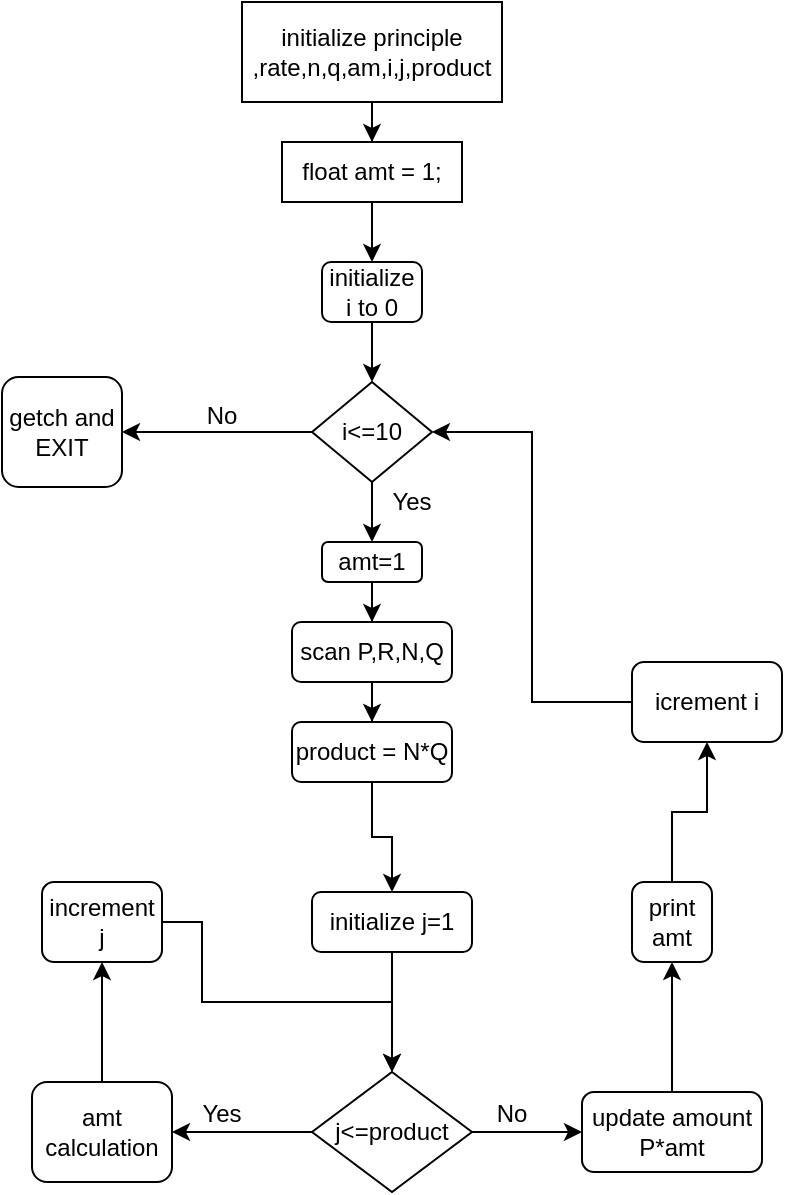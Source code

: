 <mxfile version="13.6.2" type="github">
  <diagram id="1OWYhEAeBB51fPyW-IXh" name="Page-1">
    <mxGraphModel dx="1019" dy="625" grid="1" gridSize="10" guides="1" tooltips="1" connect="1" arrows="1" fold="1" page="1" pageScale="1" pageWidth="850" pageHeight="1100" math="0" shadow="0">
      <root>
        <mxCell id="0" />
        <mxCell id="1" parent="0" />
        <mxCell id="4agxNPbAbbzRCfOM3dOF-6" style="edgeStyle=orthogonalEdgeStyle;rounded=0;orthogonalLoop=1;jettySize=auto;html=1;" edge="1" parent="1" source="4agxNPbAbbzRCfOM3dOF-2" target="4agxNPbAbbzRCfOM3dOF-3">
          <mxGeometry relative="1" as="geometry" />
        </mxCell>
        <mxCell id="4agxNPbAbbzRCfOM3dOF-2" value="initialize principle ,rate,n,q,am,i,j,product" style="rounded=0;whiteSpace=wrap;html=1;" vertex="1" parent="1">
          <mxGeometry x="280" y="30" width="130" height="50" as="geometry" />
        </mxCell>
        <mxCell id="4agxNPbAbbzRCfOM3dOF-7" style="edgeStyle=orthogonalEdgeStyle;rounded=0;orthogonalLoop=1;jettySize=auto;html=1;" edge="1" parent="1" source="4agxNPbAbbzRCfOM3dOF-3" target="4agxNPbAbbzRCfOM3dOF-4">
          <mxGeometry relative="1" as="geometry" />
        </mxCell>
        <mxCell id="4agxNPbAbbzRCfOM3dOF-3" value="float amt = 1;" style="rounded=0;whiteSpace=wrap;html=1;" vertex="1" parent="1">
          <mxGeometry x="300" y="100" width="90" height="30" as="geometry" />
        </mxCell>
        <mxCell id="4agxNPbAbbzRCfOM3dOF-8" style="edgeStyle=orthogonalEdgeStyle;rounded=0;orthogonalLoop=1;jettySize=auto;html=1;" edge="1" parent="1" source="4agxNPbAbbzRCfOM3dOF-4" target="4agxNPbAbbzRCfOM3dOF-5">
          <mxGeometry relative="1" as="geometry" />
        </mxCell>
        <mxCell id="4agxNPbAbbzRCfOM3dOF-4" value="initialize i to 0" style="rounded=1;whiteSpace=wrap;html=1;" vertex="1" parent="1">
          <mxGeometry x="320" y="160" width="50" height="30" as="geometry" />
        </mxCell>
        <mxCell id="4agxNPbAbbzRCfOM3dOF-11" style="edgeStyle=orthogonalEdgeStyle;rounded=0;orthogonalLoop=1;jettySize=auto;html=1;entryX=0.5;entryY=0;entryDx=0;entryDy=0;" edge="1" parent="1" source="4agxNPbAbbzRCfOM3dOF-5" target="4agxNPbAbbzRCfOM3dOF-9">
          <mxGeometry relative="1" as="geometry" />
        </mxCell>
        <mxCell id="4agxNPbAbbzRCfOM3dOF-41" style="edgeStyle=orthogonalEdgeStyle;rounded=0;orthogonalLoop=1;jettySize=auto;html=1;entryX=1;entryY=0.5;entryDx=0;entryDy=0;" edge="1" parent="1" source="4agxNPbAbbzRCfOM3dOF-5" target="4agxNPbAbbzRCfOM3dOF-40">
          <mxGeometry relative="1" as="geometry" />
        </mxCell>
        <mxCell id="4agxNPbAbbzRCfOM3dOF-5" value="i&amp;lt;=10" style="rhombus;whiteSpace=wrap;html=1;" vertex="1" parent="1">
          <mxGeometry x="315" y="220" width="60" height="50" as="geometry" />
        </mxCell>
        <mxCell id="4agxNPbAbbzRCfOM3dOF-28" style="edgeStyle=orthogonalEdgeStyle;rounded=0;orthogonalLoop=1;jettySize=auto;html=1;" edge="1" parent="1" source="4agxNPbAbbzRCfOM3dOF-9" target="4agxNPbAbbzRCfOM3dOF-12">
          <mxGeometry relative="1" as="geometry" />
        </mxCell>
        <mxCell id="4agxNPbAbbzRCfOM3dOF-9" value="amt=1" style="rounded=1;whiteSpace=wrap;html=1;" vertex="1" parent="1">
          <mxGeometry x="320" y="300" width="50" height="20" as="geometry" />
        </mxCell>
        <mxCell id="4agxNPbAbbzRCfOM3dOF-27" style="edgeStyle=orthogonalEdgeStyle;rounded=0;orthogonalLoop=1;jettySize=auto;html=1;" edge="1" parent="1" source="4agxNPbAbbzRCfOM3dOF-12" target="4agxNPbAbbzRCfOM3dOF-13">
          <mxGeometry relative="1" as="geometry" />
        </mxCell>
        <mxCell id="4agxNPbAbbzRCfOM3dOF-12" value="scan P,R,N,Q" style="rounded=1;whiteSpace=wrap;html=1;" vertex="1" parent="1">
          <mxGeometry x="305" y="340" width="80" height="30" as="geometry" />
        </mxCell>
        <mxCell id="4agxNPbAbbzRCfOM3dOF-26" style="edgeStyle=orthogonalEdgeStyle;rounded=0;orthogonalLoop=1;jettySize=auto;html=1;" edge="1" parent="1" source="4agxNPbAbbzRCfOM3dOF-13" target="4agxNPbAbbzRCfOM3dOF-14">
          <mxGeometry relative="1" as="geometry" />
        </mxCell>
        <mxCell id="4agxNPbAbbzRCfOM3dOF-13" value="product = N*Q" style="rounded=1;whiteSpace=wrap;html=1;" vertex="1" parent="1">
          <mxGeometry x="305" y="390" width="80" height="30" as="geometry" />
        </mxCell>
        <mxCell id="4agxNPbAbbzRCfOM3dOF-25" style="edgeStyle=orthogonalEdgeStyle;rounded=0;orthogonalLoop=1;jettySize=auto;html=1;" edge="1" parent="1" source="4agxNPbAbbzRCfOM3dOF-14" target="4agxNPbAbbzRCfOM3dOF-16">
          <mxGeometry relative="1" as="geometry" />
        </mxCell>
        <mxCell id="4agxNPbAbbzRCfOM3dOF-14" value="initialize j=1" style="rounded=1;whiteSpace=wrap;html=1;" vertex="1" parent="1">
          <mxGeometry x="315" y="475" width="80" height="30" as="geometry" />
        </mxCell>
        <mxCell id="4agxNPbAbbzRCfOM3dOF-18" style="edgeStyle=orthogonalEdgeStyle;rounded=0;orthogonalLoop=1;jettySize=auto;html=1;" edge="1" parent="1" source="4agxNPbAbbzRCfOM3dOF-16" target="4agxNPbAbbzRCfOM3dOF-17">
          <mxGeometry relative="1" as="geometry" />
        </mxCell>
        <mxCell id="4agxNPbAbbzRCfOM3dOF-31" style="edgeStyle=orthogonalEdgeStyle;rounded=0;orthogonalLoop=1;jettySize=auto;html=1;" edge="1" parent="1" source="4agxNPbAbbzRCfOM3dOF-16" target="4agxNPbAbbzRCfOM3dOF-30">
          <mxGeometry relative="1" as="geometry" />
        </mxCell>
        <mxCell id="4agxNPbAbbzRCfOM3dOF-16" value="j&amp;lt;=product" style="rhombus;whiteSpace=wrap;html=1;" vertex="1" parent="1">
          <mxGeometry x="315" y="565" width="80" height="60" as="geometry" />
        </mxCell>
        <mxCell id="4agxNPbAbbzRCfOM3dOF-23" style="edgeStyle=orthogonalEdgeStyle;rounded=0;orthogonalLoop=1;jettySize=auto;html=1;" edge="1" parent="1" source="4agxNPbAbbzRCfOM3dOF-17" target="4agxNPbAbbzRCfOM3dOF-21">
          <mxGeometry relative="1" as="geometry" />
        </mxCell>
        <mxCell id="4agxNPbAbbzRCfOM3dOF-17" value="amt calculation" style="rounded=1;whiteSpace=wrap;html=1;" vertex="1" parent="1">
          <mxGeometry x="175" y="570" width="70" height="50" as="geometry" />
        </mxCell>
        <mxCell id="4agxNPbAbbzRCfOM3dOF-19" value="Yes" style="text;html=1;strokeColor=none;fillColor=none;align=center;verticalAlign=middle;whiteSpace=wrap;rounded=0;" vertex="1" parent="1">
          <mxGeometry x="250" y="576" width="40" height="20" as="geometry" />
        </mxCell>
        <mxCell id="4agxNPbAbbzRCfOM3dOF-38" style="edgeStyle=orthogonalEdgeStyle;rounded=0;orthogonalLoop=1;jettySize=auto;html=1;" edge="1" parent="1" source="4agxNPbAbbzRCfOM3dOF-21" target="4agxNPbAbbzRCfOM3dOF-16">
          <mxGeometry relative="1" as="geometry">
            <Array as="points">
              <mxPoint x="260" y="490" />
              <mxPoint x="260" y="530" />
              <mxPoint x="355" y="530" />
            </Array>
          </mxGeometry>
        </mxCell>
        <mxCell id="4agxNPbAbbzRCfOM3dOF-21" value="increment j" style="rounded=1;whiteSpace=wrap;html=1;" vertex="1" parent="1">
          <mxGeometry x="180" y="470" width="60" height="40" as="geometry" />
        </mxCell>
        <mxCell id="4agxNPbAbbzRCfOM3dOF-29" value="No" style="text;html=1;strokeColor=none;fillColor=none;align=center;verticalAlign=middle;whiteSpace=wrap;rounded=0;" vertex="1" parent="1">
          <mxGeometry x="395" y="576" width="40" height="20" as="geometry" />
        </mxCell>
        <mxCell id="4agxNPbAbbzRCfOM3dOF-33" style="edgeStyle=orthogonalEdgeStyle;rounded=0;orthogonalLoop=1;jettySize=auto;html=1;entryX=0.5;entryY=1;entryDx=0;entryDy=0;" edge="1" parent="1" source="4agxNPbAbbzRCfOM3dOF-30" target="4agxNPbAbbzRCfOM3dOF-32">
          <mxGeometry relative="1" as="geometry" />
        </mxCell>
        <mxCell id="4agxNPbAbbzRCfOM3dOF-30" value="update amount P*amt" style="rounded=1;whiteSpace=wrap;html=1;" vertex="1" parent="1">
          <mxGeometry x="450" y="575" width="90" height="40" as="geometry" />
        </mxCell>
        <mxCell id="4agxNPbAbbzRCfOM3dOF-35" style="edgeStyle=orthogonalEdgeStyle;rounded=0;orthogonalLoop=1;jettySize=auto;html=1;entryX=0.5;entryY=1;entryDx=0;entryDy=0;" edge="1" parent="1" source="4agxNPbAbbzRCfOM3dOF-32" target="4agxNPbAbbzRCfOM3dOF-34">
          <mxGeometry relative="1" as="geometry" />
        </mxCell>
        <mxCell id="4agxNPbAbbzRCfOM3dOF-32" value="print amt" style="rounded=1;whiteSpace=wrap;html=1;" vertex="1" parent="1">
          <mxGeometry x="475" y="470" width="40" height="40" as="geometry" />
        </mxCell>
        <mxCell id="4agxNPbAbbzRCfOM3dOF-37" style="edgeStyle=orthogonalEdgeStyle;rounded=0;orthogonalLoop=1;jettySize=auto;html=1;entryX=1;entryY=0.5;entryDx=0;entryDy=0;" edge="1" parent="1" source="4agxNPbAbbzRCfOM3dOF-34" target="4agxNPbAbbzRCfOM3dOF-5">
          <mxGeometry relative="1" as="geometry" />
        </mxCell>
        <mxCell id="4agxNPbAbbzRCfOM3dOF-34" value="icrement i" style="rounded=1;whiteSpace=wrap;html=1;" vertex="1" parent="1">
          <mxGeometry x="475" y="360" width="75" height="40" as="geometry" />
        </mxCell>
        <mxCell id="4agxNPbAbbzRCfOM3dOF-39" value="Yes" style="text;html=1;strokeColor=none;fillColor=none;align=center;verticalAlign=middle;whiteSpace=wrap;rounded=0;" vertex="1" parent="1">
          <mxGeometry x="345" y="270" width="40" height="20" as="geometry" />
        </mxCell>
        <mxCell id="4agxNPbAbbzRCfOM3dOF-40" value="getch and EXIT" style="rounded=1;whiteSpace=wrap;html=1;" vertex="1" parent="1">
          <mxGeometry x="160" y="217.5" width="60" height="55" as="geometry" />
        </mxCell>
        <mxCell id="4agxNPbAbbzRCfOM3dOF-42" value="No" style="text;html=1;strokeColor=none;fillColor=none;align=center;verticalAlign=middle;whiteSpace=wrap;rounded=0;" vertex="1" parent="1">
          <mxGeometry x="250" y="226.5" width="40" height="20" as="geometry" />
        </mxCell>
      </root>
    </mxGraphModel>
  </diagram>
</mxfile>
